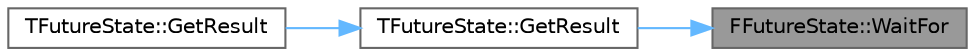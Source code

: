 digraph "FFutureState::WaitFor"
{
 // INTERACTIVE_SVG=YES
 // LATEX_PDF_SIZE
  bgcolor="transparent";
  edge [fontname=Helvetica,fontsize=10,labelfontname=Helvetica,labelfontsize=10];
  node [fontname=Helvetica,fontsize=10,shape=box,height=0.2,width=0.4];
  rankdir="RL";
  Node1 [id="Node000001",label="FFutureState::WaitFor",height=0.2,width=0.4,color="gray40", fillcolor="grey60", style="filled", fontcolor="black",tooltip="Blocks the calling thread until the future result is available."];
  Node1 -> Node2 [id="edge1_Node000001_Node000002",dir="back",color="steelblue1",style="solid",tooltip=" "];
  Node2 [id="Node000002",label="TFutureState::GetResult",height=0.2,width=0.4,color="grey40", fillcolor="white", style="filled",URL="$d6/d08/classTFutureState.html#adf5be65f2f09132dea55c824fca546e2",tooltip="Gets the result (will block the calling thread until the result is available)."];
  Node2 -> Node3 [id="edge2_Node000002_Node000003",dir="back",color="steelblue1",style="solid",tooltip=" "];
  Node3 [id="Node000003",label="TFutureState::GetResult",height=0.2,width=0.4,color="grey40", fillcolor="white", style="filled",URL="$d6/d08/classTFutureState.html#ae46149471835332f87d1d5c43fd4bdd1",tooltip=" "];
}
